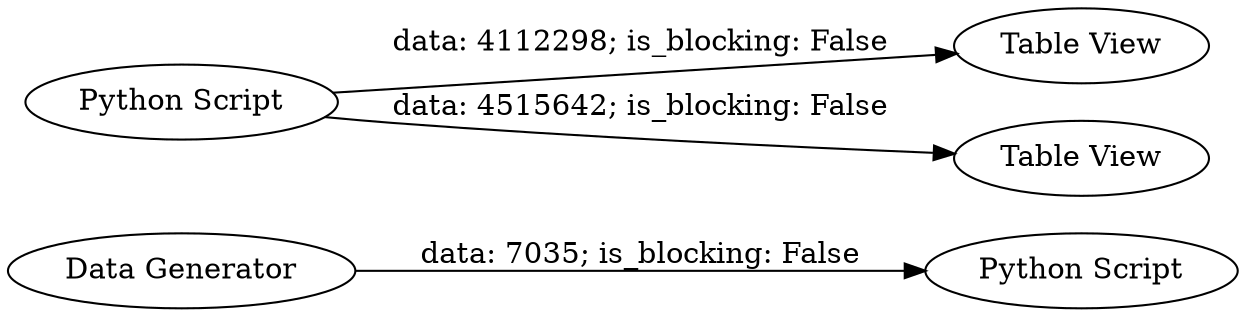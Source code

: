 digraph {
	"8645924039773766447_1" [label="Data Generator"]
	"8645924039773766447_10" [label="Python Script"]
	"8645924039773766447_5" [label="Table View"]
	"8645924039773766447_12" [label="Python Script"]
	"8645924039773766447_6" [label="Table View"]
	"8645924039773766447_1" -> "8645924039773766447_12" [label="data: 7035; is_blocking: False"]
	"8645924039773766447_10" -> "8645924039773766447_6" [label="data: 4515642; is_blocking: False"]
	"8645924039773766447_10" -> "8645924039773766447_5" [label="data: 4112298; is_blocking: False"]
	rankdir=LR
}
